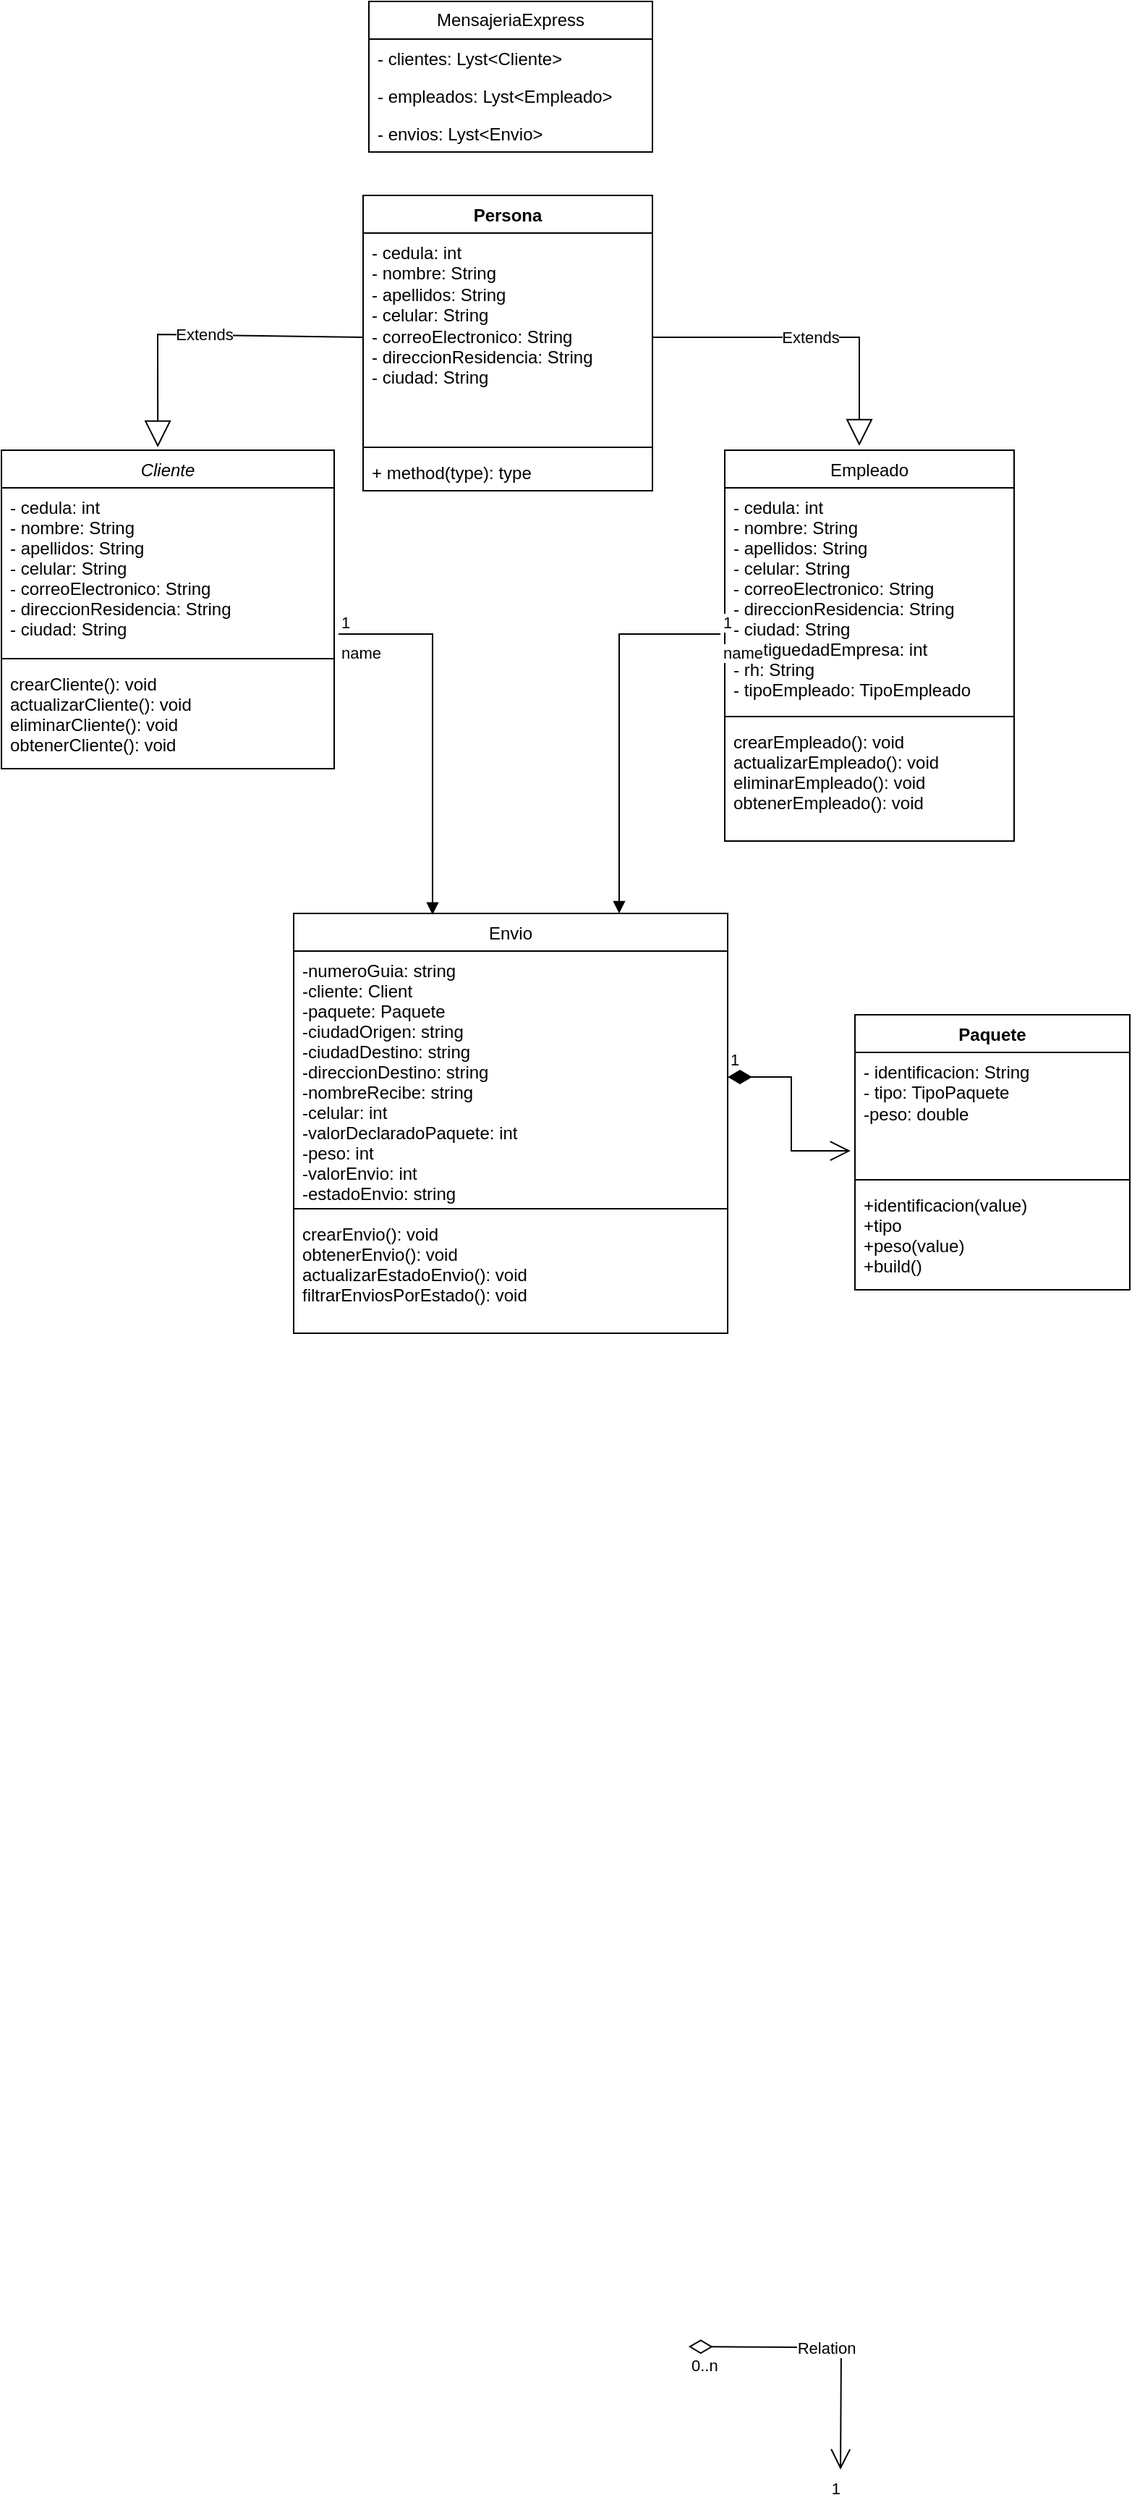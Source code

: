<mxfile version="21.7.5" type="github">
  <diagram id="C5RBs43oDa-KdzZeNtuy" name="Page-1">
    <mxGraphModel dx="880" dy="1615" grid="1" gridSize="10" guides="1" tooltips="1" connect="1" arrows="1" fold="1" page="1" pageScale="1" pageWidth="827" pageHeight="1169" math="0" shadow="0">
      <root>
        <mxCell id="WIyWlLk6GJQsqaUBKTNV-0" />
        <mxCell id="WIyWlLk6GJQsqaUBKTNV-1" parent="WIyWlLk6GJQsqaUBKTNV-0" />
        <mxCell id="zkfFHV4jXpPFQw0GAbJ--0" value="Cliente" style="swimlane;fontStyle=2;align=center;verticalAlign=top;childLayout=stackLayout;horizontal=1;startSize=26;horizontalStack=0;resizeParent=1;resizeLast=0;collapsible=1;marginBottom=0;rounded=0;shadow=0;strokeWidth=1;" parent="WIyWlLk6GJQsqaUBKTNV-1" vertex="1">
          <mxGeometry x="90" y="120" width="230" height="220" as="geometry">
            <mxRectangle x="230" y="140" width="160" height="26" as="alternateBounds" />
          </mxGeometry>
        </mxCell>
        <mxCell id="zkfFHV4jXpPFQw0GAbJ--1" value="- cedula: int   &#xa;- nombre: String&#xa;- apellidos: String &#xa;- celular: String&#xa;- correoElectronico: String &#xa;- direccionResidencia: String &#xa;- ciudad: String " style="text;align=left;verticalAlign=top;spacingLeft=4;spacingRight=4;overflow=hidden;rotatable=0;points=[[0,0.5],[1,0.5]];portConstraint=eastwest;" parent="zkfFHV4jXpPFQw0GAbJ--0" vertex="1">
          <mxGeometry y="26" width="230" height="114" as="geometry" />
        </mxCell>
        <mxCell id="zkfFHV4jXpPFQw0GAbJ--4" value="" style="line;html=1;strokeWidth=1;align=left;verticalAlign=middle;spacingTop=-1;spacingLeft=3;spacingRight=3;rotatable=0;labelPosition=right;points=[];portConstraint=eastwest;" parent="zkfFHV4jXpPFQw0GAbJ--0" vertex="1">
          <mxGeometry y="140" width="230" height="8" as="geometry" />
        </mxCell>
        <mxCell id="zkfFHV4jXpPFQw0GAbJ--5" value="crearCliente(): void&#xa;actualizarCliente(): void&#xa;eliminarCliente(): void&#xa;obtenerCliente(): void" style="text;align=left;verticalAlign=top;spacingLeft=4;spacingRight=4;overflow=hidden;rotatable=0;points=[[0,0.5],[1,0.5]];portConstraint=eastwest;" parent="zkfFHV4jXpPFQw0GAbJ--0" vertex="1">
          <mxGeometry y="148" width="230" height="72" as="geometry" />
        </mxCell>
        <mxCell id="zkfFHV4jXpPFQw0GAbJ--17" value="Empleado" style="swimlane;fontStyle=0;align=center;verticalAlign=top;childLayout=stackLayout;horizontal=1;startSize=26;horizontalStack=0;resizeParent=1;resizeLast=0;collapsible=1;marginBottom=0;rounded=0;shadow=0;strokeWidth=1;" parent="WIyWlLk6GJQsqaUBKTNV-1" vertex="1">
          <mxGeometry x="590" y="120" width="200" height="270" as="geometry">
            <mxRectangle x="550" y="140" width="160" height="26" as="alternateBounds" />
          </mxGeometry>
        </mxCell>
        <mxCell id="zkfFHV4jXpPFQw0GAbJ--18" value="- cedula: int   &#xa;- nombre: String&#xa;- apellidos: String &#xa;- celular: String&#xa;- correoElectronico: String &#xa;- direccionResidencia: String &#xa;- ciudad: String &#xa;- antiguedadEmpresa: int &#xa;- rh: String     &#xa;- tipoEmpleado: TipoEmpleado " style="text;align=left;verticalAlign=top;spacingLeft=4;spacingRight=4;overflow=hidden;rotatable=0;points=[[0,0.5],[1,0.5]];portConstraint=eastwest;" parent="zkfFHV4jXpPFQw0GAbJ--17" vertex="1">
          <mxGeometry y="26" width="200" height="154" as="geometry" />
        </mxCell>
        <mxCell id="zkfFHV4jXpPFQw0GAbJ--23" value="" style="line;html=1;strokeWidth=1;align=left;verticalAlign=middle;spacingTop=-1;spacingLeft=3;spacingRight=3;rotatable=0;labelPosition=right;points=[];portConstraint=eastwest;" parent="zkfFHV4jXpPFQw0GAbJ--17" vertex="1">
          <mxGeometry y="180" width="200" height="8" as="geometry" />
        </mxCell>
        <mxCell id="zkfFHV4jXpPFQw0GAbJ--24" value="crearEmpleado(): void&#xa;actualizarEmpleado(): void&#xa;eliminarEmpleado(): void&#xa;obtenerEmpleado(): void" style="text;align=left;verticalAlign=top;spacingLeft=4;spacingRight=4;overflow=hidden;rotatable=0;points=[[0,0.5],[1,0.5]];portConstraint=eastwest;" parent="zkfFHV4jXpPFQw0GAbJ--17" vertex="1">
          <mxGeometry y="188" width="200" height="72" as="geometry" />
        </mxCell>
        <mxCell id="XCWTy4G8o5zavnI8G2CW-0" value="Persona" style="swimlane;fontStyle=1;align=center;verticalAlign=top;childLayout=stackLayout;horizontal=1;startSize=26;horizontalStack=0;resizeParent=1;resizeParentMax=0;resizeLast=0;collapsible=1;marginBottom=0;whiteSpace=wrap;html=1;" parent="WIyWlLk6GJQsqaUBKTNV-1" vertex="1">
          <mxGeometry x="340" y="-56" width="200" height="204" as="geometry" />
        </mxCell>
        <mxCell id="XCWTy4G8o5zavnI8G2CW-1" value="&lt;div&gt;- cedula: int&amp;nbsp; &amp;nbsp;&lt;/div&gt;&lt;div&gt;- nombre: String&lt;/div&gt;&lt;div&gt;- apellidos: String&amp;nbsp;&lt;/div&gt;&lt;div&gt;- celular: String&lt;/div&gt;&lt;div&gt;- correoElectronico: String&amp;nbsp;&lt;/div&gt;&lt;div&gt;- direccionResidencia: String&amp;nbsp;&lt;/div&gt;&lt;div&gt;- ciudad: String&amp;nbsp;&lt;/div&gt;" style="text;strokeColor=none;fillColor=none;align=left;verticalAlign=top;spacingLeft=4;spacingRight=4;overflow=hidden;rotatable=0;points=[[0,0.5],[1,0.5]];portConstraint=eastwest;whiteSpace=wrap;html=1;" parent="XCWTy4G8o5zavnI8G2CW-0" vertex="1">
          <mxGeometry y="26" width="200" height="144" as="geometry" />
        </mxCell>
        <mxCell id="XCWTy4G8o5zavnI8G2CW-2" value="" style="line;strokeWidth=1;fillColor=none;align=left;verticalAlign=middle;spacingTop=-1;spacingLeft=3;spacingRight=3;rotatable=0;labelPosition=right;points=[];portConstraint=eastwest;strokeColor=inherit;" parent="XCWTy4G8o5zavnI8G2CW-0" vertex="1">
          <mxGeometry y="170" width="200" height="8" as="geometry" />
        </mxCell>
        <mxCell id="XCWTy4G8o5zavnI8G2CW-3" value="+ method(type): type" style="text;strokeColor=none;fillColor=none;align=left;verticalAlign=top;spacingLeft=4;spacingRight=4;overflow=hidden;rotatable=0;points=[[0,0.5],[1,0.5]];portConstraint=eastwest;whiteSpace=wrap;html=1;" parent="XCWTy4G8o5zavnI8G2CW-0" vertex="1">
          <mxGeometry y="178" width="200" height="26" as="geometry" />
        </mxCell>
        <mxCell id="sOPFyRrpTD2RSbv7K-v1-4" value="MensajeriaExpress" style="swimlane;fontStyle=0;childLayout=stackLayout;horizontal=1;startSize=26;fillColor=none;horizontalStack=0;resizeParent=1;resizeParentMax=0;resizeLast=0;collapsible=1;marginBottom=0;whiteSpace=wrap;html=1;" parent="WIyWlLk6GJQsqaUBKTNV-1" vertex="1">
          <mxGeometry x="344" y="-190" width="196" height="104" as="geometry" />
        </mxCell>
        <mxCell id="sOPFyRrpTD2RSbv7K-v1-5" value="- clientes: Lyst&amp;lt;Cliente&amp;gt;" style="text;strokeColor=none;fillColor=none;align=left;verticalAlign=top;spacingLeft=4;spacingRight=4;overflow=hidden;rotatable=0;points=[[0,0.5],[1,0.5]];portConstraint=eastwest;whiteSpace=wrap;html=1;" parent="sOPFyRrpTD2RSbv7K-v1-4" vertex="1">
          <mxGeometry y="26" width="196" height="26" as="geometry" />
        </mxCell>
        <mxCell id="sOPFyRrpTD2RSbv7K-v1-6" value="- empleados: Lyst&amp;lt;Empleado&amp;gt;" style="text;strokeColor=none;fillColor=none;align=left;verticalAlign=top;spacingLeft=4;spacingRight=4;overflow=hidden;rotatable=0;points=[[0,0.5],[1,0.5]];portConstraint=eastwest;whiteSpace=wrap;html=1;" parent="sOPFyRrpTD2RSbv7K-v1-4" vertex="1">
          <mxGeometry y="52" width="196" height="26" as="geometry" />
        </mxCell>
        <mxCell id="sOPFyRrpTD2RSbv7K-v1-7" value="- envios: Lyst&amp;lt;Envio&amp;gt;" style="text;strokeColor=none;fillColor=none;align=left;verticalAlign=top;spacingLeft=4;spacingRight=4;overflow=hidden;rotatable=0;points=[[0,0.5],[1,0.5]];portConstraint=eastwest;whiteSpace=wrap;html=1;" parent="sOPFyRrpTD2RSbv7K-v1-4" vertex="1">
          <mxGeometry y="78" width="196" height="26" as="geometry" />
        </mxCell>
        <mxCell id="sOPFyRrpTD2RSbv7K-v1-37" value="Relation" style="endArrow=open;html=1;endSize=12;startArrow=diamondThin;startSize=14;startFill=0;edgeStyle=orthogonalEdgeStyle;rounded=0;exitX=1.003;exitY=0.713;exitDx=0;exitDy=0;exitPerimeter=0;" parent="WIyWlLk6GJQsqaUBKTNV-1" edge="1">
          <mxGeometry relative="1" as="geometry">
            <mxPoint x="564.9" y="1430.062" as="sourcePoint" />
            <mxPoint x="670" y="1515" as="targetPoint" />
          </mxGeometry>
        </mxCell>
        <mxCell id="sOPFyRrpTD2RSbv7K-v1-38" value="0..n" style="edgeLabel;resizable=0;html=1;align=left;verticalAlign=top;" parent="sOPFyRrpTD2RSbv7K-v1-37" connectable="0" vertex="1">
          <mxGeometry x="-1" relative="1" as="geometry" />
        </mxCell>
        <mxCell id="sOPFyRrpTD2RSbv7K-v1-39" value="1" style="edgeLabel;resizable=0;html=1;align=right;verticalAlign=top;" parent="sOPFyRrpTD2RSbv7K-v1-37" connectable="0" vertex="1">
          <mxGeometry x="1" relative="1" as="geometry" />
        </mxCell>
        <mxCell id="LjxdtjwsalOc4ImMedM0-0" value="Paquete" style="swimlane;fontStyle=1;align=center;verticalAlign=top;childLayout=stackLayout;horizontal=1;startSize=26;horizontalStack=0;resizeParent=1;resizeParentMax=0;resizeLast=0;collapsible=1;marginBottom=0;whiteSpace=wrap;html=1;" vertex="1" parent="WIyWlLk6GJQsqaUBKTNV-1">
          <mxGeometry x="680" y="510" width="190" height="190" as="geometry" />
        </mxCell>
        <mxCell id="LjxdtjwsalOc4ImMedM0-1" value="- identificacion: String&lt;br&gt;- tipo: TipoPaquete&lt;br&gt;-peso: double" style="text;strokeColor=none;fillColor=none;align=left;verticalAlign=top;spacingLeft=4;spacingRight=4;overflow=hidden;rotatable=0;points=[[0,0.5],[1,0.5]];portConstraint=eastwest;whiteSpace=wrap;html=1;" vertex="1" parent="LjxdtjwsalOc4ImMedM0-0">
          <mxGeometry y="26" width="190" height="84" as="geometry" />
        </mxCell>
        <mxCell id="LjxdtjwsalOc4ImMedM0-2" value="" style="line;strokeWidth=1;fillColor=none;align=left;verticalAlign=middle;spacingTop=-1;spacingLeft=3;spacingRight=3;rotatable=0;labelPosition=right;points=[];portConstraint=eastwest;strokeColor=inherit;" vertex="1" parent="LjxdtjwsalOc4ImMedM0-0">
          <mxGeometry y="110" width="190" height="8" as="geometry" />
        </mxCell>
        <mxCell id="LjxdtjwsalOc4ImMedM0-3" value="+identificacion(value)&#xa;+tipo&#xa;+peso(value)&#xa;+build()" style="text;align=left;verticalAlign=top;spacingLeft=4;spacingRight=4;overflow=hidden;rotatable=0;points=[[0,0.5],[1,0.5]];portConstraint=eastwest;" vertex="1" parent="LjxdtjwsalOc4ImMedM0-0">
          <mxGeometry y="118" width="190" height="72" as="geometry" />
        </mxCell>
        <mxCell id="LjxdtjwsalOc4ImMedM0-4" value="Envio" style="swimlane;fontStyle=0;align=center;verticalAlign=top;childLayout=stackLayout;horizontal=1;startSize=26;horizontalStack=0;resizeParent=1;resizeLast=0;collapsible=1;marginBottom=0;rounded=0;shadow=0;strokeWidth=1;" vertex="1" parent="WIyWlLk6GJQsqaUBKTNV-1">
          <mxGeometry x="292" y="440" width="300" height="290" as="geometry">
            <mxRectangle x="130" y="380" width="160" height="26" as="alternateBounds" />
          </mxGeometry>
        </mxCell>
        <mxCell id="LjxdtjwsalOc4ImMedM0-5" value="-numeroGuia: string&#xa;-cliente: Client&#xa;-paquete: Paquete&#xa;-ciudadOrigen: string&#xa;-ciudadDestino: string&#xa;-direccionDestino: string&#xa;-nombreRecibe: string&#xa;-celular: int&#xa;-valorDeclaradoPaquete: int&#xa;-peso: int&#xa;-valorEnvio: int&#xa;-estadoEnvio: string&#xa;" style="text;align=left;verticalAlign=top;spacingLeft=4;spacingRight=4;overflow=hidden;rotatable=0;points=[[0,0.5],[1,0.5]];portConstraint=eastwest;" vertex="1" parent="LjxdtjwsalOc4ImMedM0-4">
          <mxGeometry y="26" width="300" height="174" as="geometry" />
        </mxCell>
        <mxCell id="LjxdtjwsalOc4ImMedM0-6" value="" style="line;html=1;strokeWidth=1;align=left;verticalAlign=middle;spacingTop=-1;spacingLeft=3;spacingRight=3;rotatable=0;labelPosition=right;points=[];portConstraint=eastwest;" vertex="1" parent="LjxdtjwsalOc4ImMedM0-4">
          <mxGeometry y="200" width="300" height="8" as="geometry" />
        </mxCell>
        <mxCell id="LjxdtjwsalOc4ImMedM0-7" value="crearEnvio(): void&#xa;obtenerEnvio(): void&#xa;actualizarEstadoEnvio(): void&#xa;filtrarEnviosPorEstado(): void" style="text;align=left;verticalAlign=top;spacingLeft=4;spacingRight=4;overflow=hidden;rotatable=0;points=[[0,0.5],[1,0.5]];portConstraint=eastwest;fontStyle=0" vertex="1" parent="LjxdtjwsalOc4ImMedM0-4">
          <mxGeometry y="208" width="300" height="82" as="geometry" />
        </mxCell>
        <mxCell id="LjxdtjwsalOc4ImMedM0-8" value="Extends" style="endArrow=block;endSize=16;endFill=0;html=1;rounded=0;exitX=1;exitY=0.5;exitDx=0;exitDy=0;entryX=0.465;entryY=-0.011;entryDx=0;entryDy=0;entryPerimeter=0;" edge="1" parent="WIyWlLk6GJQsqaUBKTNV-1" source="XCWTy4G8o5zavnI8G2CW-1" target="zkfFHV4jXpPFQw0GAbJ--17">
          <mxGeometry width="160" relative="1" as="geometry">
            <mxPoint x="580" y="40" as="sourcePoint" />
            <mxPoint x="740" y="40" as="targetPoint" />
            <Array as="points">
              <mxPoint x="683" y="42" />
            </Array>
          </mxGeometry>
        </mxCell>
        <mxCell id="LjxdtjwsalOc4ImMedM0-10" value="Extends" style="endArrow=block;endSize=16;endFill=0;html=1;rounded=0;exitX=0;exitY=0.5;exitDx=0;exitDy=0;entryX=0.47;entryY=-0.009;entryDx=0;entryDy=0;entryPerimeter=0;" edge="1" parent="WIyWlLk6GJQsqaUBKTNV-1" source="XCWTy4G8o5zavnI8G2CW-1" target="zkfFHV4jXpPFQw0GAbJ--0">
          <mxGeometry width="160" relative="1" as="geometry">
            <mxPoint x="70" y="70" as="sourcePoint" />
            <mxPoint x="230" y="70" as="targetPoint" />
            <Array as="points">
              <mxPoint x="198" y="40" />
            </Array>
          </mxGeometry>
        </mxCell>
        <mxCell id="LjxdtjwsalOc4ImMedM0-11" value="name" style="endArrow=block;endFill=1;html=1;edgeStyle=orthogonalEdgeStyle;align=left;verticalAlign=top;rounded=0;exitX=1.013;exitY=0.886;exitDx=0;exitDy=0;exitPerimeter=0;entryX=0.32;entryY=0.003;entryDx=0;entryDy=0;entryPerimeter=0;" edge="1" parent="WIyWlLk6GJQsqaUBKTNV-1" source="zkfFHV4jXpPFQw0GAbJ--1" target="LjxdtjwsalOc4ImMedM0-4">
          <mxGeometry x="-1" relative="1" as="geometry">
            <mxPoint x="240" y="380" as="sourcePoint" />
            <mxPoint x="400" y="380" as="targetPoint" />
          </mxGeometry>
        </mxCell>
        <mxCell id="LjxdtjwsalOc4ImMedM0-12" value="1" style="edgeLabel;resizable=0;html=1;align=left;verticalAlign=bottom;" connectable="0" vertex="1" parent="LjxdtjwsalOc4ImMedM0-11">
          <mxGeometry x="-1" relative="1" as="geometry" />
        </mxCell>
        <mxCell id="LjxdtjwsalOc4ImMedM0-13" value="name" style="endArrow=block;endFill=1;html=1;edgeStyle=orthogonalEdgeStyle;align=left;verticalAlign=top;rounded=0;exitX=-0.015;exitY=0.656;exitDx=0;exitDy=0;exitPerimeter=0;entryX=0.75;entryY=0;entryDx=0;entryDy=0;" edge="1" parent="WIyWlLk6GJQsqaUBKTNV-1" source="zkfFHV4jXpPFQw0GAbJ--18" target="LjxdtjwsalOc4ImMedM0-4">
          <mxGeometry x="-1" relative="1" as="geometry">
            <mxPoint x="370" y="330" as="sourcePoint" />
            <mxPoint x="530" y="330" as="targetPoint" />
          </mxGeometry>
        </mxCell>
        <mxCell id="LjxdtjwsalOc4ImMedM0-14" value="1" style="edgeLabel;resizable=0;html=1;align=left;verticalAlign=bottom;" connectable="0" vertex="1" parent="LjxdtjwsalOc4ImMedM0-13">
          <mxGeometry x="-1" relative="1" as="geometry" />
        </mxCell>
        <mxCell id="LjxdtjwsalOc4ImMedM0-15" value="1" style="endArrow=open;html=1;endSize=12;startArrow=diamondThin;startSize=14;startFill=1;edgeStyle=orthogonalEdgeStyle;align=left;verticalAlign=bottom;rounded=0;entryX=-0.016;entryY=0.81;entryDx=0;entryDy=0;entryPerimeter=0;" edge="1" parent="WIyWlLk6GJQsqaUBKTNV-1" source="LjxdtjwsalOc4ImMedM0-5" target="LjxdtjwsalOc4ImMedM0-1">
          <mxGeometry x="-1" y="3" relative="1" as="geometry">
            <mxPoint x="610" y="585" as="sourcePoint" />
            <mxPoint x="770" y="585" as="targetPoint" />
          </mxGeometry>
        </mxCell>
      </root>
    </mxGraphModel>
  </diagram>
</mxfile>
